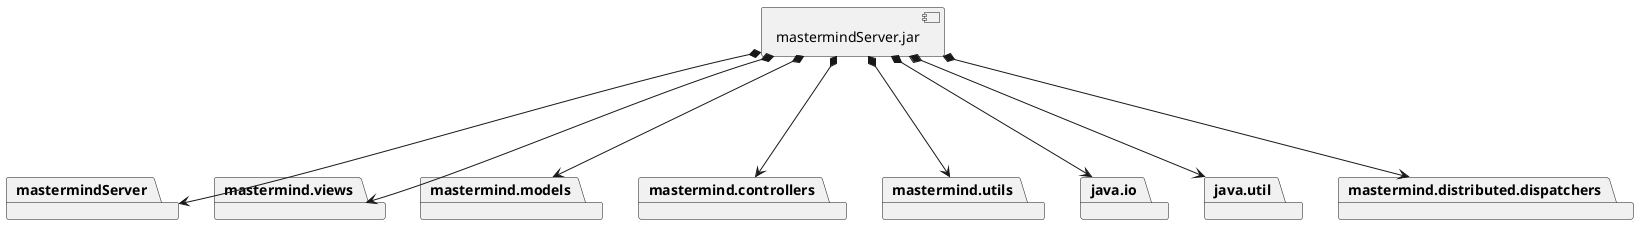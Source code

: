 @startuml

package "  "  as mastermindServer {
}
package "  "  as mastermind.views {
}
package "  "  as mastermind.models {
}
package "  "  as mastermind.controllers {
}
package "  "  as mastermind.utils {
}
package "  "  as java.io {
}
package "  "  as java.util {
}
package "  "  as mastermind.distributed.dispatchers {
}

[mastermindServer.jar]
mastermindServer.jar *---> mastermindServer
mastermindServer.jar *---> mastermind.models
mastermindServer.jar *---> mastermind.views
mastermindServer.jar *---> mastermind.controllers
mastermindServer.jar *---> mastermind.utils
mastermindServer.jar *---> java.io
mastermindServer.jar *---> java.util
mastermindServer.jar *---> mastermind.distributed.dispatchers


@enduml